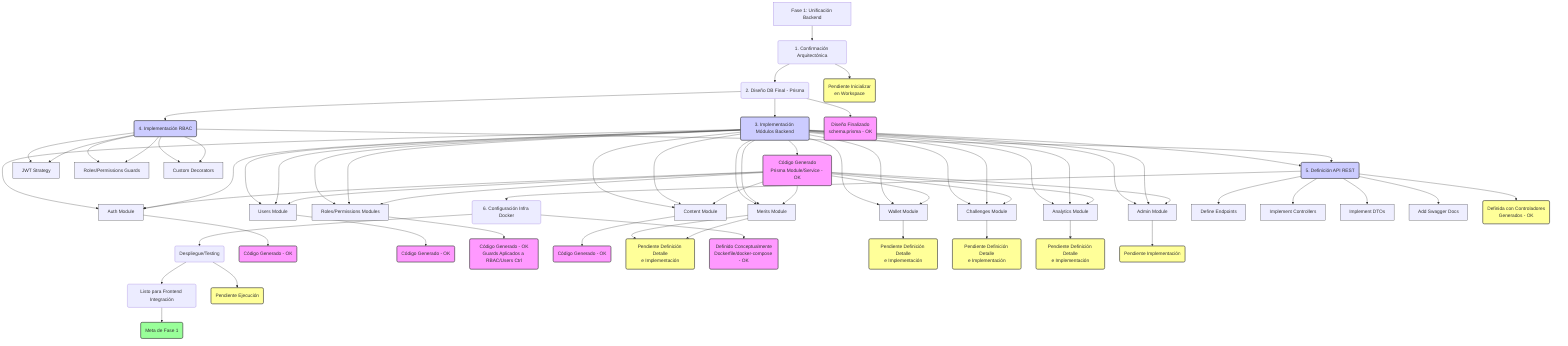 %% @backgroundColor(#ffffff)
graph TD
    A[Fase 1: Unificación Backend] --> B(1. Confirmación Arquitectónica)
    B --> C(2. Diseño DB Final - Prisma)
    C --> D(3. Implementación Módulos Backend)
    C --> E(4. Implementación RBAC)
    D --> F(5. Definición API REST)
    E --> F
    F --> G(6. Configuración Infra Docker)
    G --> H(Despliegue/Testing)
    H --> I(Listo para Frontend Integración)
    D --> D1[Auth Module]
    D --> D2[Users Module]
    D --> D3[Roles/Permissions Modules]
    D --> D4[Content Module]
    D --> D5[Merits Module]
    D --> D6[Wallet Module]
    D --> D7[Challenges Module]
    D --> D8[Analytics Module]
    D --> D9[Admin Module]
    E --> E1[JWT Strategy]
    E --> E2[Roles/Permissions Guards]
    E --> E3[Custom Decorators]
    F --> F1[Define Endpoints]
    F --> F2[Implement Controllers]
    F --> F3[Implement DTOs]
    F --> F4[Add Swagger Docs]
    %% Estados Conceptuales (Basado en código generado en chat, no en workspace físico)
    D1 --> D1_Status(Código Generado - OK)
    D2 --> D2_Status(Código Generado - OK)
    D3 --> D3_Status(Código Generado - OK\nGuards Aplicados a RBAC/Users Ctrl)
    D4 --> D4_Status(Código Generado - OK)
    D5 --> D5_Status(Código Generado - OK)
    B --> B_Status(Pendiente Inicializar\nen Workspace)
    C --> C_Status(Diseño Finalizado\nschema.prisma - OK)
    D --> D_Status(Código Generado\nPrisma Module/Service - OK)
    G --> G_Status(Definido Conceptualmente\nDockerfile/docker-compose - OK)
    %% Areas que requieren definición detallada/implementación
    D5 --> D5_Status(Pendiente Definición Detalle\ne Implementación)
    D6 --> D6_Status(Pendiente Definición Detalle\ne Implementación)
    D7 --> D7_Status(Pendiente Definición Detalle\ne Implementación)
    D8 --> D8_Status(Pendiente Definición Detalle\ne Implementación)
    D9 --> D9_Status(Pendiente Implementación)
    F --> F_Status(Definida con Controladores\nGenerados - OK)
    H --> H_Status(Pendiente Ejecución)
    I --> I_Status(Meta de Fase 1)
    %% Enlaces de Dependencia Lógica Adicional
    D --> D1
    D --> D2
    D --> D3
    D --> D4
    D --> D5
    D --> D6
    D --> D7
    D --> D8
    D --> D9
    E --> E1
    E --> E2
    E --> E3
    D_Status --> D1
    D_Status --> D2
    D_Status --> D3
    D_Status --> D4
    D_Status --> D5
    D_Status --> D6
    D_Status --> D7
    D_Status --> D8
    D_Status --> D9
    %% Styling for Clarity
    classDef status fill:#f9f,stroke:#333,stroke-width:2px
    class D1_Status,D2_Status,D3_Status,D4_Status,D5_Status,D6_Status,D7_Status,D8_Status,D9_Status,C_Status,D_Status,G_Status status
    classDef pending fill:#ff9,stroke:#333,stroke-width:2px
    class B_Status,D5_Status,D6_Status,D7_Status,D8_Status,D9_Status,F_Status,H_Status pending
    classDef completed fill:#9f9,stroke:#333,stroke-width:2px
    class I_Status completed
    classDef module fill:#ccf,stroke:#333,stroke-width:2px
    class D,E,F module
    classDef submodule fill:#eef,stroke:#333,stroke-width:1px
    class D1,D2,D3,D4,D5,D6,D7,D8,D9,E1,E2,E3,F1,F2,F3,F4 submodule